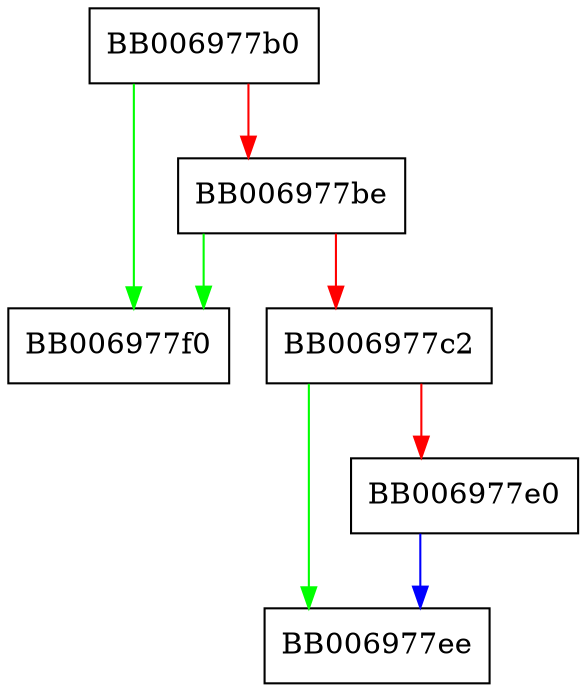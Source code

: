 digraph aes256ccm_dupctx {
  node [shape="box"];
  graph [splines=ortho];
  BB006977b0 -> BB006977f0 [color="green"];
  BB006977b0 -> BB006977be [color="red"];
  BB006977be -> BB006977f0 [color="green"];
  BB006977be -> BB006977c2 [color="red"];
  BB006977c2 -> BB006977ee [color="green"];
  BB006977c2 -> BB006977e0 [color="red"];
  BB006977e0 -> BB006977ee [color="blue"];
}